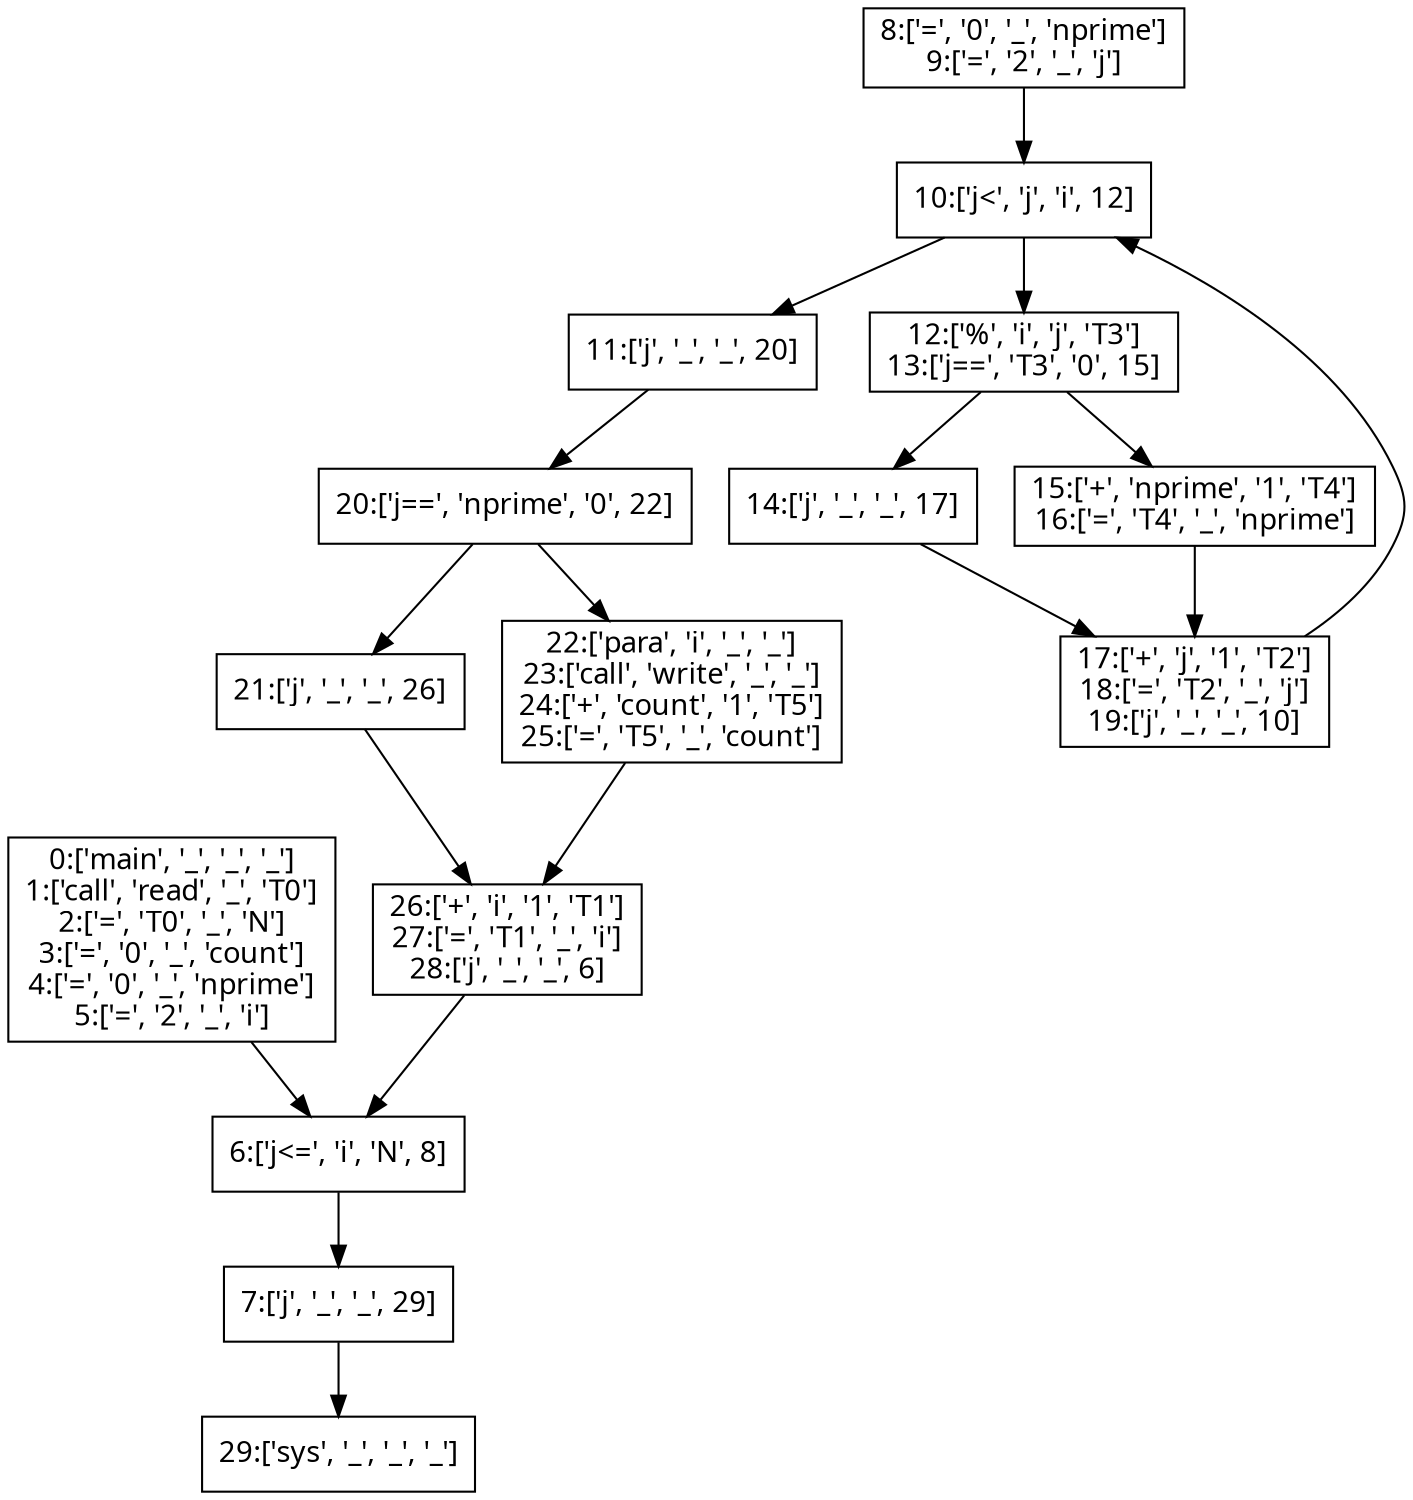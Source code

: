 // Basic_Block
digraph "./Basic_Block/basic_block" {
	0 [label="0:['main', '_', '_', '_']
1:['call', 'read', '_', 'T0']
2:['=', 'T0', '_', 'N']
3:['=', '0', '_', 'count']
4:['=', '0', '_', 'nprime']
5:['=', '2', '_', 'i']
" fontname=SimHei shape=rectangle]
	1 [label="6:['j<=', 'i', 'N', 8]
" fontname=SimHei shape=rectangle]
	2 [label="7:['j', '_', '_', 29]
" fontname=SimHei shape=rectangle]
	3 [label="8:['=', '0', '_', 'nprime']
9:['=', '2', '_', 'j']
" fontname=SimHei shape=rectangle]
	4 [label="10:['j<', 'j', 'i', 12]
" fontname=SimHei shape=rectangle]
	5 [label="11:['j', '_', '_', 20]
" fontname=SimHei shape=rectangle]
	6 [label="12:['%', 'i', 'j', 'T3']
13:['j==', 'T3', '0', 15]
" fontname=SimHei shape=rectangle]
	7 [label="14:['j', '_', '_', 17]
" fontname=SimHei shape=rectangle]
	8 [label="15:['+', 'nprime', '1', 'T4']
16:['=', 'T4', '_', 'nprime']
" fontname=SimHei shape=rectangle]
	9 [label="17:['+', 'j', '1', 'T2']
18:['=', 'T2', '_', 'j']
19:['j', '_', '_', 10]
" fontname=SimHei shape=rectangle]
	10 [label="20:['j==', 'nprime', '0', 22]
" fontname=SimHei shape=rectangle]
	11 [label="21:['j', '_', '_', 26]
" fontname=SimHei shape=rectangle]
	12 [label="22:['para', 'i', '_', '_']
23:['call', 'write', '_', '_']
24:['+', 'count', '1', 'T5']
25:['=', 'T5', '_', 'count']
" fontname=SimHei shape=rectangle]
	13 [label="26:['+', 'i', '1', 'T1']
27:['=', 'T1', '_', 'i']
28:['j', '_', '_', 6]
" fontname=SimHei shape=rectangle]
	14 [label="29:['sys', '_', '_', '_']
" fontname=SimHei shape=rectangle]
	0 -> 1
	1 -> 2
	2 -> 14
	3 -> 4
	4 -> 6
	4 -> 5
	5 -> 10
	6 -> 8
	6 -> 7
	7 -> 9
	8 -> 9
	9 -> 4
	10 -> 12
	10 -> 11
	11 -> 13
	12 -> 13
	13 -> 1
}
